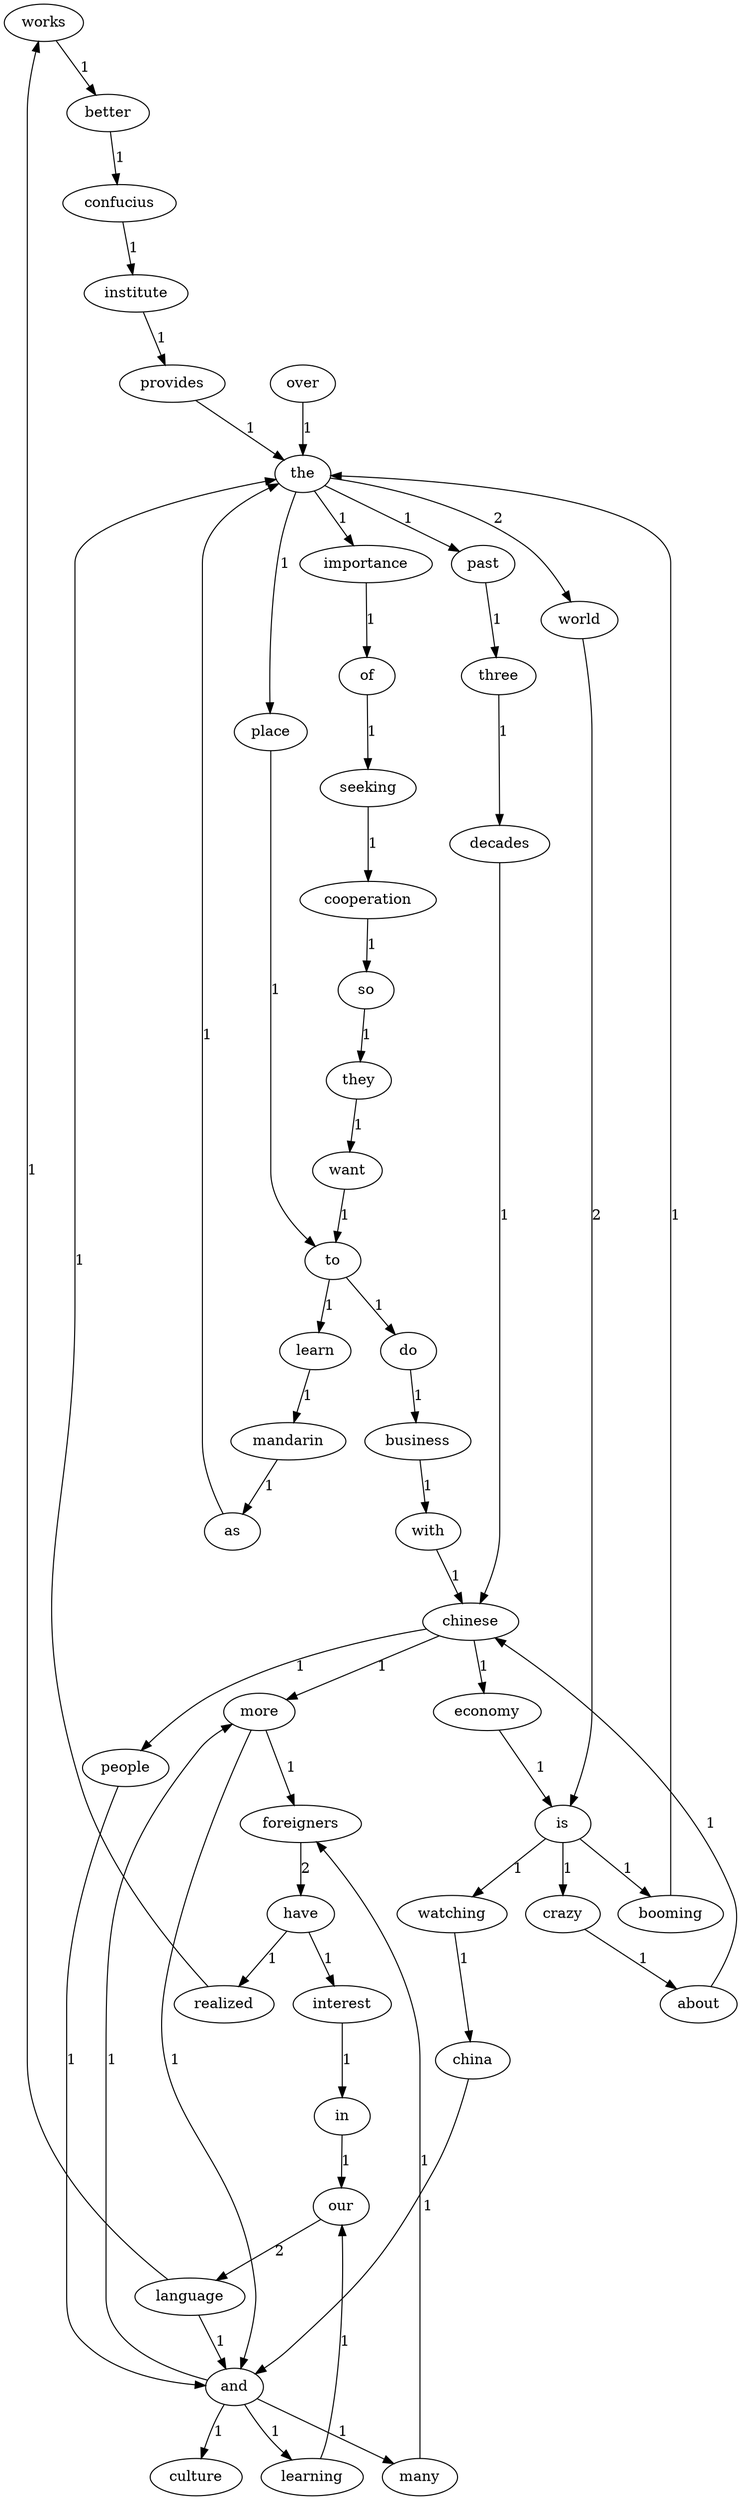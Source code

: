 digraph G {
    "works" -> "better" [label="1"];
    "foreigners" -> "have" [label="2"];
    "importance" -> "of" [label="1"];
    "about" -> "chinese" [label="1"];
    "learning" -> "our" [label="1"];
    "language" -> "works" [label="1"];
    "language" -> "and" [label="1"];
    "do" -> "business" [label="1"];
    "booming" -> "the" [label="1"];
    "three" -> "decades" [label="1"];
    "watching" -> "china" [label="1"];
    "our" -> "language" [label="2"];
    "chinese" -> "more" [label="1"];
    "chinese" -> "economy" [label="1"];
    "chinese" -> "people" [label="1"];
    "world" -> "is" [label="2"];
    "interest" -> "in" [label="1"];
    "and" -> "more" [label="1"];
    "and" -> "culture" [label="1"];
    "and" -> "learning" [label="1"];
    "and" -> "many" [label="1"];
    "provides" -> "the" [label="1"];
    "of" -> "seeking" [label="1"];
    "have" -> "interest" [label="1"];
    "have" -> "realized" [label="1"];
    "place" -> "to" [label="1"];
    "so" -> "they" [label="1"];
    "they" -> "want" [label="1"];
    "cooperation" -> "so" [label="1"];
    "over" -> "the" [label="1"];
    "mandarin" -> "as" [label="1"];
    "confucius" -> "institute" [label="1"];
    "business" -> "with" [label="1"];
    "learn" -> "mandarin" [label="1"];
    "in" -> "our" [label="1"];
    "past" -> "three" [label="1"];
    "more" -> "foreigners" [label="1"];
    "more" -> "and" [label="1"];
    "want" -> "to" [label="1"];
    "is" -> "crazy" [label="1"];
    "is" -> "booming" [label="1"];
    "is" -> "watching" [label="1"];
    "realized" -> "the" [label="1"];
    "economy" -> "is" [label="1"];
    "many" -> "foreigners" [label="1"];
    "seeking" -> "cooperation" [label="1"];
    "people" -> "and" [label="1"];
    "the" -> "world" [label="2"];
    "the" -> "past" [label="1"];
    "the" -> "importance" [label="1"];
    "the" -> "place" [label="1"];
    "better" -> "confucius" [label="1"];
    "with" -> "chinese" [label="1"];
    "as" -> "the" [label="1"];
    "china" -> "and" [label="1"];
    "crazy" -> "about" [label="1"];
    "decades" -> "chinese" [label="1"];
    "institute" -> "provides" [label="1"];
    "to" -> "learn" [label="1"];
    "to" -> "do" [label="1"];
}
